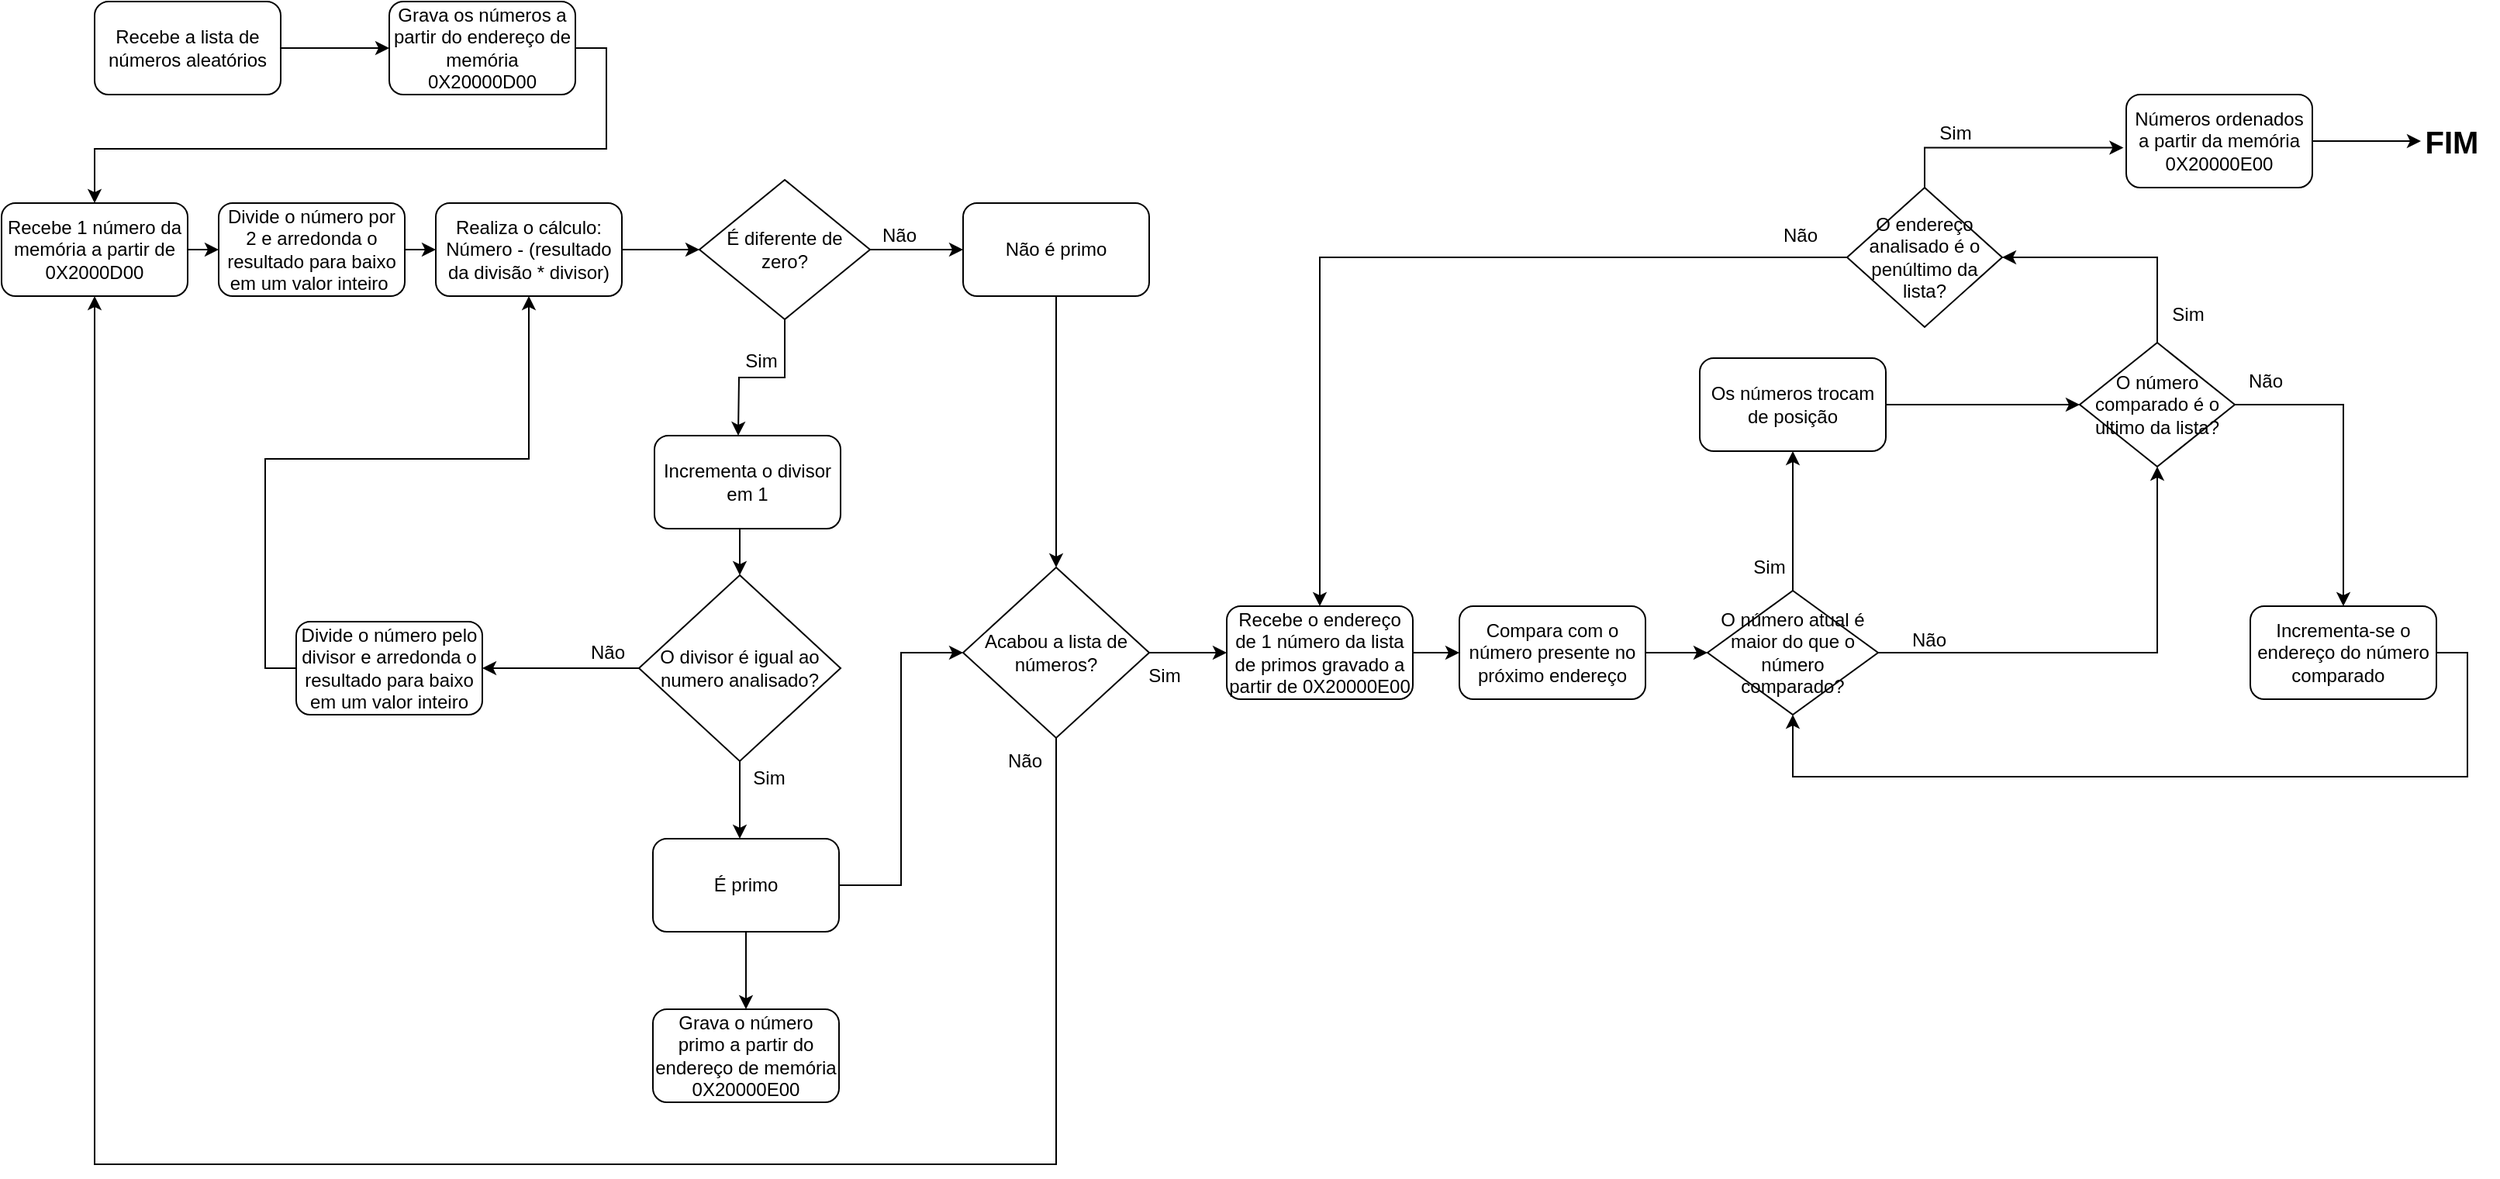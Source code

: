<mxfile version="21.1.1" type="device">
  <diagram name="Página-1" id="jfcmFfA6s4BJe40DHKDf">
    <mxGraphModel dx="1257" dy="746" grid="1" gridSize="10" guides="1" tooltips="1" connect="1" arrows="1" fold="1" page="1" pageScale="1" pageWidth="827" pageHeight="1169" math="0" shadow="0">
      <root>
        <mxCell id="0" />
        <mxCell id="1" parent="0" />
        <mxCell id="3Eomk8FeLwfdxHTlExN2-39" style="edgeStyle=orthogonalEdgeStyle;rounded=0;orthogonalLoop=1;jettySize=auto;html=1;exitX=1;exitY=0.5;exitDx=0;exitDy=0;entryX=0;entryY=0.5;entryDx=0;entryDy=0;" parent="1" source="3Eomk8FeLwfdxHTlExN2-1" target="3Eomk8FeLwfdxHTlExN2-2" edge="1">
          <mxGeometry relative="1" as="geometry" />
        </mxCell>
        <mxCell id="3Eomk8FeLwfdxHTlExN2-1" value="Recebe a lista de números aleatórios" style="rounded=1;whiteSpace=wrap;html=1;" parent="1" vertex="1">
          <mxGeometry x="70" y="40" width="120" height="60" as="geometry" />
        </mxCell>
        <mxCell id="3Eomk8FeLwfdxHTlExN2-40" style="edgeStyle=orthogonalEdgeStyle;rounded=0;orthogonalLoop=1;jettySize=auto;html=1;exitX=1;exitY=0.5;exitDx=0;exitDy=0;entryX=0.5;entryY=0;entryDx=0;entryDy=0;" parent="1" source="3Eomk8FeLwfdxHTlExN2-2" target="3Eomk8FeLwfdxHTlExN2-16" edge="1">
          <mxGeometry relative="1" as="geometry">
            <mxPoint x="410" y="140" as="targetPoint" />
          </mxGeometry>
        </mxCell>
        <mxCell id="3Eomk8FeLwfdxHTlExN2-2" value="Grava os números a partir do endereço de memória 0X20000D00" style="rounded=1;whiteSpace=wrap;html=1;" parent="1" vertex="1">
          <mxGeometry x="260" y="40" width="120" height="60" as="geometry" />
        </mxCell>
        <mxCell id="3Eomk8FeLwfdxHTlExN2-20" style="edgeStyle=orthogonalEdgeStyle;rounded=0;orthogonalLoop=1;jettySize=auto;html=1;exitX=1;exitY=0.5;exitDx=0;exitDy=0;entryX=0;entryY=0.5;entryDx=0;entryDy=0;" parent="1" source="3Eomk8FeLwfdxHTlExN2-3" target="3Eomk8FeLwfdxHTlExN2-4" edge="1">
          <mxGeometry relative="1" as="geometry" />
        </mxCell>
        <mxCell id="3Eomk8FeLwfdxHTlExN2-3" value="Divide o número por 2 e arredonda o resultado para baixo em um valor inteiro&amp;nbsp;" style="rounded=1;whiteSpace=wrap;html=1;" parent="1" vertex="1">
          <mxGeometry x="150" y="170" width="120" height="60" as="geometry" />
        </mxCell>
        <mxCell id="3Eomk8FeLwfdxHTlExN2-21" style="edgeStyle=orthogonalEdgeStyle;rounded=0;orthogonalLoop=1;jettySize=auto;html=1;exitX=1;exitY=0.5;exitDx=0;exitDy=0;entryX=0;entryY=0.5;entryDx=0;entryDy=0;" parent="1" source="3Eomk8FeLwfdxHTlExN2-4" target="3Eomk8FeLwfdxHTlExN2-6" edge="1">
          <mxGeometry relative="1" as="geometry" />
        </mxCell>
        <mxCell id="3Eomk8FeLwfdxHTlExN2-4" value="Realiza o cálculo: Número - (resultado da divisão * divisor)" style="rounded=1;whiteSpace=wrap;html=1;" parent="1" vertex="1">
          <mxGeometry x="290" y="170" width="120" height="60" as="geometry" />
        </mxCell>
        <mxCell id="3Eomk8FeLwfdxHTlExN2-22" style="edgeStyle=orthogonalEdgeStyle;rounded=0;orthogonalLoop=1;jettySize=auto;html=1;exitX=1;exitY=0.5;exitDx=0;exitDy=0;entryX=0;entryY=0.5;entryDx=0;entryDy=0;" parent="1" source="3Eomk8FeLwfdxHTlExN2-6" edge="1">
          <mxGeometry relative="1" as="geometry">
            <mxPoint x="630" y="200" as="targetPoint" />
          </mxGeometry>
        </mxCell>
        <mxCell id="3Eomk8FeLwfdxHTlExN2-23" style="edgeStyle=orthogonalEdgeStyle;rounded=0;orthogonalLoop=1;jettySize=auto;html=1;exitX=0.5;exitY=1;exitDx=0;exitDy=0;entryX=0.5;entryY=0;entryDx=0;entryDy=0;" parent="1" source="3Eomk8FeLwfdxHTlExN2-6" edge="1">
          <mxGeometry relative="1" as="geometry">
            <mxPoint x="485" y="320" as="targetPoint" />
          </mxGeometry>
        </mxCell>
        <mxCell id="3Eomk8FeLwfdxHTlExN2-6" value="É diferente de zero?" style="rhombus;whiteSpace=wrap;html=1;align=center;verticalAlign=middle;horizontal=1;aspect=fixed;" parent="1" vertex="1">
          <mxGeometry x="460" y="155" width="110" height="90" as="geometry" />
        </mxCell>
        <mxCell id="3Eomk8FeLwfdxHTlExN2-8" value="Não" style="text;html=1;strokeColor=none;fillColor=none;align=center;verticalAlign=middle;whiteSpace=wrap;rounded=0;" parent="1" vertex="1">
          <mxGeometry x="559" y="176" width="60" height="30" as="geometry" />
        </mxCell>
        <mxCell id="3Eomk8FeLwfdxHTlExN2-9" value="Sim" style="text;html=1;strokeColor=none;fillColor=none;align=center;verticalAlign=middle;whiteSpace=wrap;rounded=0;" parent="1" vertex="1">
          <mxGeometry x="470" y="257" width="60" height="30" as="geometry" />
        </mxCell>
        <mxCell id="3Eomk8FeLwfdxHTlExN2-24" style="edgeStyle=orthogonalEdgeStyle;rounded=0;orthogonalLoop=1;jettySize=auto;html=1;exitX=0.5;exitY=1;exitDx=0;exitDy=0;entryX=0.5;entryY=0;entryDx=0;entryDy=0;" parent="1" target="3Eomk8FeLwfdxHTlExN2-12" edge="1">
          <mxGeometry relative="1" as="geometry">
            <mxPoint x="485" y="380" as="sourcePoint" />
          </mxGeometry>
        </mxCell>
        <mxCell id="3Eomk8FeLwfdxHTlExN2-25" style="edgeStyle=orthogonalEdgeStyle;rounded=0;orthogonalLoop=1;jettySize=auto;html=1;exitX=0.5;exitY=1;exitDx=0;exitDy=0;entryX=0.5;entryY=0;entryDx=0;entryDy=0;" parent="1" source="3Eomk8FeLwfdxHTlExN2-12" edge="1">
          <mxGeometry relative="1" as="geometry">
            <mxPoint x="486" y="580" as="targetPoint" />
          </mxGeometry>
        </mxCell>
        <mxCell id="3Eomk8FeLwfdxHTlExN2-26" style="edgeStyle=orthogonalEdgeStyle;rounded=0;orthogonalLoop=1;jettySize=auto;html=1;exitX=0;exitY=0.5;exitDx=0;exitDy=0;entryX=1;entryY=0.5;entryDx=0;entryDy=0;" parent="1" source="3Eomk8FeLwfdxHTlExN2-12" target="3Eomk8FeLwfdxHTlExN2-18" edge="1">
          <mxGeometry relative="1" as="geometry" />
        </mxCell>
        <mxCell id="3Eomk8FeLwfdxHTlExN2-12" value="O divisor é igual ao numero analisado?" style="rhombus;whiteSpace=wrap;html=1;" parent="1" vertex="1">
          <mxGeometry x="421" y="410" width="130" height="120" as="geometry" />
        </mxCell>
        <mxCell id="3Eomk8FeLwfdxHTlExN2-13" value="Não" style="text;html=1;strokeColor=none;fillColor=none;align=center;verticalAlign=middle;whiteSpace=wrap;rounded=0;" parent="1" vertex="1">
          <mxGeometry x="371" y="445" width="60" height="30" as="geometry" />
        </mxCell>
        <mxCell id="3Eomk8FeLwfdxHTlExN2-14" value="Sim" style="text;html=1;strokeColor=none;fillColor=none;align=center;verticalAlign=middle;whiteSpace=wrap;rounded=0;" parent="1" vertex="1">
          <mxGeometry x="730" y="460" width="60" height="30" as="geometry" />
        </mxCell>
        <mxCell id="3Eomk8FeLwfdxHTlExN2-19" style="edgeStyle=orthogonalEdgeStyle;rounded=0;orthogonalLoop=1;jettySize=auto;html=1;exitX=1;exitY=0.5;exitDx=0;exitDy=0;entryX=0;entryY=0.5;entryDx=0;entryDy=0;" parent="1" source="3Eomk8FeLwfdxHTlExN2-16" target="3Eomk8FeLwfdxHTlExN2-3" edge="1">
          <mxGeometry relative="1" as="geometry" />
        </mxCell>
        <mxCell id="3Eomk8FeLwfdxHTlExN2-16" value="Recebe 1 número da memória a partir de 0X2000D00" style="rounded=1;whiteSpace=wrap;html=1;" parent="1" vertex="1">
          <mxGeometry x="10" y="170" width="120" height="60" as="geometry" />
        </mxCell>
        <mxCell id="3Eomk8FeLwfdxHTlExN2-27" style="edgeStyle=orthogonalEdgeStyle;rounded=0;orthogonalLoop=1;jettySize=auto;html=1;exitX=0;exitY=0.5;exitDx=0;exitDy=0;entryX=0.5;entryY=1;entryDx=0;entryDy=0;" parent="1" source="3Eomk8FeLwfdxHTlExN2-18" target="3Eomk8FeLwfdxHTlExN2-4" edge="1">
          <mxGeometry relative="1" as="geometry" />
        </mxCell>
        <mxCell id="3Eomk8FeLwfdxHTlExN2-18" value="Divide o número pelo divisor e arredonda o resultado para baixo em um valor inteiro" style="rounded=1;whiteSpace=wrap;html=1;" parent="1" vertex="1">
          <mxGeometry x="200" y="440" width="120" height="60" as="geometry" />
        </mxCell>
        <mxCell id="3Eomk8FeLwfdxHTlExN2-28" value="Grava o número primo a partir do endereço de memória 0X20000E00" style="rounded=1;whiteSpace=wrap;html=1;" parent="1" vertex="1">
          <mxGeometry x="430" y="690" width="120" height="60" as="geometry" />
        </mxCell>
        <mxCell id="3Eomk8FeLwfdxHTlExN2-32" style="edgeStyle=orthogonalEdgeStyle;rounded=0;orthogonalLoop=1;jettySize=auto;html=1;exitX=0.5;exitY=1;exitDx=0;exitDy=0;entryX=0.5;entryY=0;entryDx=0;entryDy=0;" parent="1" source="3Eomk8FeLwfdxHTlExN2-29" target="3Eomk8FeLwfdxHTlExN2-28" edge="1">
          <mxGeometry relative="1" as="geometry" />
        </mxCell>
        <mxCell id="3Eomk8FeLwfdxHTlExN2-35" style="edgeStyle=orthogonalEdgeStyle;rounded=0;orthogonalLoop=1;jettySize=auto;html=1;exitX=1;exitY=0.5;exitDx=0;exitDy=0;entryX=0;entryY=0.5;entryDx=0;entryDy=0;" parent="1" source="3Eomk8FeLwfdxHTlExN2-29" target="3Eomk8FeLwfdxHTlExN2-33" edge="1">
          <mxGeometry relative="1" as="geometry">
            <mxPoint x="620" y="460" as="targetPoint" />
          </mxGeometry>
        </mxCell>
        <mxCell id="3Eomk8FeLwfdxHTlExN2-29" value="É primo" style="rounded=1;whiteSpace=wrap;html=1;" parent="1" vertex="1">
          <mxGeometry x="430" y="580" width="120" height="60" as="geometry" />
        </mxCell>
        <mxCell id="3Eomk8FeLwfdxHTlExN2-34" style="edgeStyle=orthogonalEdgeStyle;rounded=0;orthogonalLoop=1;jettySize=auto;html=1;exitX=0.5;exitY=1;exitDx=0;exitDy=0;entryX=0.5;entryY=0;entryDx=0;entryDy=0;" parent="1" source="3Eomk8FeLwfdxHTlExN2-30" target="3Eomk8FeLwfdxHTlExN2-33" edge="1">
          <mxGeometry relative="1" as="geometry" />
        </mxCell>
        <mxCell id="3Eomk8FeLwfdxHTlExN2-30" value="Não é primo" style="rounded=1;whiteSpace=wrap;html=1;" parent="1" vertex="1">
          <mxGeometry x="630" y="170" width="120" height="60" as="geometry" />
        </mxCell>
        <mxCell id="3Eomk8FeLwfdxHTlExN2-31" value="Incrementa o divisor em 1" style="rounded=1;whiteSpace=wrap;html=1;" parent="1" vertex="1">
          <mxGeometry x="431" y="320" width="120" height="60" as="geometry" />
        </mxCell>
        <mxCell id="3Eomk8FeLwfdxHTlExN2-36" style="edgeStyle=orthogonalEdgeStyle;rounded=0;orthogonalLoop=1;jettySize=auto;html=1;exitX=0.5;exitY=1;exitDx=0;exitDy=0;entryX=0.5;entryY=1;entryDx=0;entryDy=0;" parent="1" source="3Eomk8FeLwfdxHTlExN2-33" target="3Eomk8FeLwfdxHTlExN2-16" edge="1">
          <mxGeometry relative="1" as="geometry">
            <mxPoint x="170" y="780" as="targetPoint" />
            <Array as="points">
              <mxPoint x="690" y="790" />
              <mxPoint x="70" y="790" />
            </Array>
          </mxGeometry>
        </mxCell>
        <mxCell id="3Eomk8FeLwfdxHTlExN2-38" style="edgeStyle=orthogonalEdgeStyle;rounded=0;orthogonalLoop=1;jettySize=auto;html=1;exitX=1;exitY=0.5;exitDx=0;exitDy=0;" parent="1" source="3Eomk8FeLwfdxHTlExN2-33" edge="1">
          <mxGeometry relative="1" as="geometry">
            <mxPoint x="800" y="460" as="targetPoint" />
          </mxGeometry>
        </mxCell>
        <mxCell id="3Eomk8FeLwfdxHTlExN2-33" value="Acabou a lista de números?" style="rhombus;whiteSpace=wrap;html=1;" parent="1" vertex="1">
          <mxGeometry x="630" y="405" width="120" height="110" as="geometry" />
        </mxCell>
        <mxCell id="3Eomk8FeLwfdxHTlExN2-37" value="Não" style="text;html=1;strokeColor=none;fillColor=none;align=center;verticalAlign=middle;whiteSpace=wrap;rounded=0;" parent="1" vertex="1">
          <mxGeometry x="640" y="515" width="60" height="30" as="geometry" />
        </mxCell>
        <mxCell id="aO9PiUwXQ0VkNVPVgtez-2" style="edgeStyle=orthogonalEdgeStyle;rounded=0;orthogonalLoop=1;jettySize=auto;html=1;exitX=1;exitY=0.5;exitDx=0;exitDy=0;entryX=0;entryY=0.5;entryDx=0;entryDy=0;" edge="1" parent="1" source="3Eomk8FeLwfdxHTlExN2-41" target="aO9PiUwXQ0VkNVPVgtez-1">
          <mxGeometry relative="1" as="geometry" />
        </mxCell>
        <mxCell id="3Eomk8FeLwfdxHTlExN2-41" value="Recebe o endereço de 1 número da lista de primos gravado a partir de 0X20000E00" style="rounded=1;whiteSpace=wrap;html=1;" parent="1" vertex="1">
          <mxGeometry x="800" y="430" width="120" height="60" as="geometry" />
        </mxCell>
        <mxCell id="3Eomk8FeLwfdxHTlExN2-45" style="edgeStyle=orthogonalEdgeStyle;rounded=0;orthogonalLoop=1;jettySize=auto;html=1;exitX=0.5;exitY=0;exitDx=0;exitDy=0;entryX=0.5;entryY=1;entryDx=0;entryDy=0;" parent="1" source="3Eomk8FeLwfdxHTlExN2-42" target="3Eomk8FeLwfdxHTlExN2-43" edge="1">
          <mxGeometry relative="1" as="geometry" />
        </mxCell>
        <mxCell id="3Eomk8FeLwfdxHTlExN2-64" style="edgeStyle=orthogonalEdgeStyle;rounded=0;orthogonalLoop=1;jettySize=auto;html=1;exitX=1;exitY=0.5;exitDx=0;exitDy=0;entryX=0.5;entryY=1;entryDx=0;entryDy=0;" parent="1" source="3Eomk8FeLwfdxHTlExN2-42" target="3Eomk8FeLwfdxHTlExN2-53" edge="1">
          <mxGeometry relative="1" as="geometry" />
        </mxCell>
        <mxCell id="3Eomk8FeLwfdxHTlExN2-42" value="O número atual é maior do que o número comparado?" style="rhombus;whiteSpace=wrap;html=1;textDirection=ltr;verticalAlign=middle;" parent="1" vertex="1">
          <mxGeometry x="1110" y="420" width="110" height="80" as="geometry" />
        </mxCell>
        <mxCell id="3Eomk8FeLwfdxHTlExN2-57" style="edgeStyle=orthogonalEdgeStyle;rounded=0;orthogonalLoop=1;jettySize=auto;html=1;exitX=1;exitY=0.5;exitDx=0;exitDy=0;entryX=0;entryY=0.5;entryDx=0;entryDy=0;" parent="1" source="3Eomk8FeLwfdxHTlExN2-43" target="3Eomk8FeLwfdxHTlExN2-53" edge="1">
          <mxGeometry relative="1" as="geometry" />
        </mxCell>
        <mxCell id="3Eomk8FeLwfdxHTlExN2-43" value="Os números trocam de posição" style="rounded=1;whiteSpace=wrap;html=1;" parent="1" vertex="1">
          <mxGeometry x="1105" y="270" width="120" height="60" as="geometry" />
        </mxCell>
        <mxCell id="3Eomk8FeLwfdxHTlExN2-44" value="Sim" style="text;html=1;strokeColor=none;fillColor=none;align=center;verticalAlign=middle;whiteSpace=wrap;rounded=0;" parent="1" vertex="1">
          <mxGeometry x="1120" y="390" width="60" height="30" as="geometry" />
        </mxCell>
        <mxCell id="3Eomk8FeLwfdxHTlExN2-47" value="Não" style="text;html=1;strokeColor=none;fillColor=none;align=center;verticalAlign=middle;whiteSpace=wrap;rounded=0;" parent="1" vertex="1">
          <mxGeometry x="1223" y="437" width="60" height="30" as="geometry" />
        </mxCell>
        <mxCell id="3Eomk8FeLwfdxHTlExN2-67" style="edgeStyle=orthogonalEdgeStyle;rounded=0;orthogonalLoop=1;jettySize=auto;html=1;exitX=1;exitY=0.5;exitDx=0;exitDy=0;entryX=0.5;entryY=1;entryDx=0;entryDy=0;" parent="1" source="3Eomk8FeLwfdxHTlExN2-48" target="3Eomk8FeLwfdxHTlExN2-42" edge="1">
          <mxGeometry relative="1" as="geometry">
            <mxPoint x="1613" y="530" as="targetPoint" />
            <Array as="points">
              <mxPoint x="1600" y="460" />
              <mxPoint x="1600" y="540" />
              <mxPoint x="1165" y="540" />
            </Array>
          </mxGeometry>
        </mxCell>
        <mxCell id="3Eomk8FeLwfdxHTlExN2-48" value="Incrementa-se o endereço do número comparado&amp;nbsp;&amp;nbsp;" style="rounded=1;whiteSpace=wrap;html=1;" parent="1" vertex="1">
          <mxGeometry x="1460" y="430" width="120" height="60" as="geometry" />
        </mxCell>
        <mxCell id="3Eomk8FeLwfdxHTlExN2-66" style="edgeStyle=orthogonalEdgeStyle;rounded=0;orthogonalLoop=1;jettySize=auto;html=1;exitX=1;exitY=0.5;exitDx=0;exitDy=0;entryX=0.5;entryY=0;entryDx=0;entryDy=0;" parent="1" source="3Eomk8FeLwfdxHTlExN2-53" target="3Eomk8FeLwfdxHTlExN2-48" edge="1">
          <mxGeometry relative="1" as="geometry" />
        </mxCell>
        <mxCell id="3Eomk8FeLwfdxHTlExN2-69" style="edgeStyle=orthogonalEdgeStyle;rounded=0;orthogonalLoop=1;jettySize=auto;html=1;exitX=0.5;exitY=0;exitDx=0;exitDy=0;entryX=1;entryY=0.5;entryDx=0;entryDy=0;" parent="1" source="3Eomk8FeLwfdxHTlExN2-53" target="3Eomk8FeLwfdxHTlExN2-68" edge="1">
          <mxGeometry relative="1" as="geometry" />
        </mxCell>
        <mxCell id="3Eomk8FeLwfdxHTlExN2-53" value="O número comparado é o ultimo da lista?" style="rhombus;whiteSpace=wrap;html=1;" parent="1" vertex="1">
          <mxGeometry x="1350" y="260" width="100" height="80" as="geometry" />
        </mxCell>
        <mxCell id="3Eomk8FeLwfdxHTlExN2-59" value="Não" style="text;html=1;strokeColor=none;fillColor=none;align=center;verticalAlign=middle;whiteSpace=wrap;rounded=0;" parent="1" vertex="1">
          <mxGeometry x="1440" y="270" width="60" height="30" as="geometry" />
        </mxCell>
        <mxCell id="3Eomk8FeLwfdxHTlExN2-60" value="Sim" style="text;html=1;strokeColor=none;fillColor=none;align=center;verticalAlign=middle;whiteSpace=wrap;rounded=0;" parent="1" vertex="1">
          <mxGeometry x="1390" y="227" width="60" height="30" as="geometry" />
        </mxCell>
        <mxCell id="3Eomk8FeLwfdxHTlExN2-70" style="edgeStyle=orthogonalEdgeStyle;rounded=0;orthogonalLoop=1;jettySize=auto;html=1;exitX=0;exitY=0.5;exitDx=0;exitDy=0;entryX=0.5;entryY=0;entryDx=0;entryDy=0;" parent="1" source="3Eomk8FeLwfdxHTlExN2-68" target="3Eomk8FeLwfdxHTlExN2-41" edge="1">
          <mxGeometry relative="1" as="geometry" />
        </mxCell>
        <mxCell id="3Eomk8FeLwfdxHTlExN2-73" style="edgeStyle=orthogonalEdgeStyle;rounded=0;orthogonalLoop=1;jettySize=auto;html=1;exitX=0.5;exitY=0;exitDx=0;exitDy=0;entryX=-0.015;entryY=0.571;entryDx=0;entryDy=0;entryPerimeter=0;" parent="1" source="3Eomk8FeLwfdxHTlExN2-68" target="3Eomk8FeLwfdxHTlExN2-74" edge="1">
          <mxGeometry relative="1" as="geometry">
            <mxPoint x="1443" y="120" as="targetPoint" />
          </mxGeometry>
        </mxCell>
        <mxCell id="3Eomk8FeLwfdxHTlExN2-68" value="O endereço analisado é o penúltimo da lista?" style="rhombus;whiteSpace=wrap;html=1;" parent="1" vertex="1">
          <mxGeometry x="1200" y="160" width="100" height="90" as="geometry" />
        </mxCell>
        <mxCell id="3Eomk8FeLwfdxHTlExN2-71" value="Não" style="text;html=1;strokeColor=none;fillColor=none;align=center;verticalAlign=middle;whiteSpace=wrap;rounded=0;" parent="1" vertex="1">
          <mxGeometry x="1140" y="176" width="60" height="30" as="geometry" />
        </mxCell>
        <mxCell id="3Eomk8FeLwfdxHTlExN2-72" value="Sim" style="text;html=1;strokeColor=none;fillColor=none;align=center;verticalAlign=middle;whiteSpace=wrap;rounded=0;" parent="1" vertex="1">
          <mxGeometry x="1240" y="110" width="60" height="30" as="geometry" />
        </mxCell>
        <mxCell id="3Eomk8FeLwfdxHTlExN2-75" style="edgeStyle=orthogonalEdgeStyle;rounded=0;orthogonalLoop=1;jettySize=auto;html=1;exitX=1;exitY=0.5;exitDx=0;exitDy=0;" parent="1" source="3Eomk8FeLwfdxHTlExN2-74" edge="1">
          <mxGeometry relative="1" as="geometry">
            <mxPoint x="1570" y="130" as="targetPoint" />
            <mxPoint x="1563" y="120" as="sourcePoint" />
            <Array as="points">
              <mxPoint x="1570" y="130" />
            </Array>
          </mxGeometry>
        </mxCell>
        <mxCell id="3Eomk8FeLwfdxHTlExN2-74" value="Números ordenados a partir da memória 0X20000E00" style="rounded=1;whiteSpace=wrap;html=1;" parent="1" vertex="1">
          <mxGeometry x="1380" y="100" width="120" height="60" as="geometry" />
        </mxCell>
        <mxCell id="3Eomk8FeLwfdxHTlExN2-76" value="&lt;font style=&quot;font-size: 20px;&quot;&gt;&lt;b&gt;FIM&lt;/b&gt;&lt;/font&gt;" style="text;html=1;strokeColor=none;fillColor=none;align=center;verticalAlign=middle;whiteSpace=wrap;rounded=0;" parent="1" vertex="1">
          <mxGeometry x="1560" y="115" width="60" height="30" as="geometry" />
        </mxCell>
        <mxCell id="3Eomk8FeLwfdxHTlExN2-77" value="Sim" style="text;html=1;strokeColor=none;fillColor=none;align=center;verticalAlign=middle;whiteSpace=wrap;rounded=0;" parent="1" vertex="1">
          <mxGeometry x="475" y="526" width="60" height="30" as="geometry" />
        </mxCell>
        <mxCell id="aO9PiUwXQ0VkNVPVgtez-3" style="edgeStyle=orthogonalEdgeStyle;rounded=0;orthogonalLoop=1;jettySize=auto;html=1;exitX=1;exitY=0.5;exitDx=0;exitDy=0;" edge="1" parent="1" source="aO9PiUwXQ0VkNVPVgtez-1" target="3Eomk8FeLwfdxHTlExN2-42">
          <mxGeometry relative="1" as="geometry" />
        </mxCell>
        <mxCell id="aO9PiUwXQ0VkNVPVgtez-1" value="Compara com o número presente no próximo endereço" style="rounded=1;whiteSpace=wrap;html=1;" vertex="1" parent="1">
          <mxGeometry x="950" y="430" width="120" height="60" as="geometry" />
        </mxCell>
      </root>
    </mxGraphModel>
  </diagram>
</mxfile>
